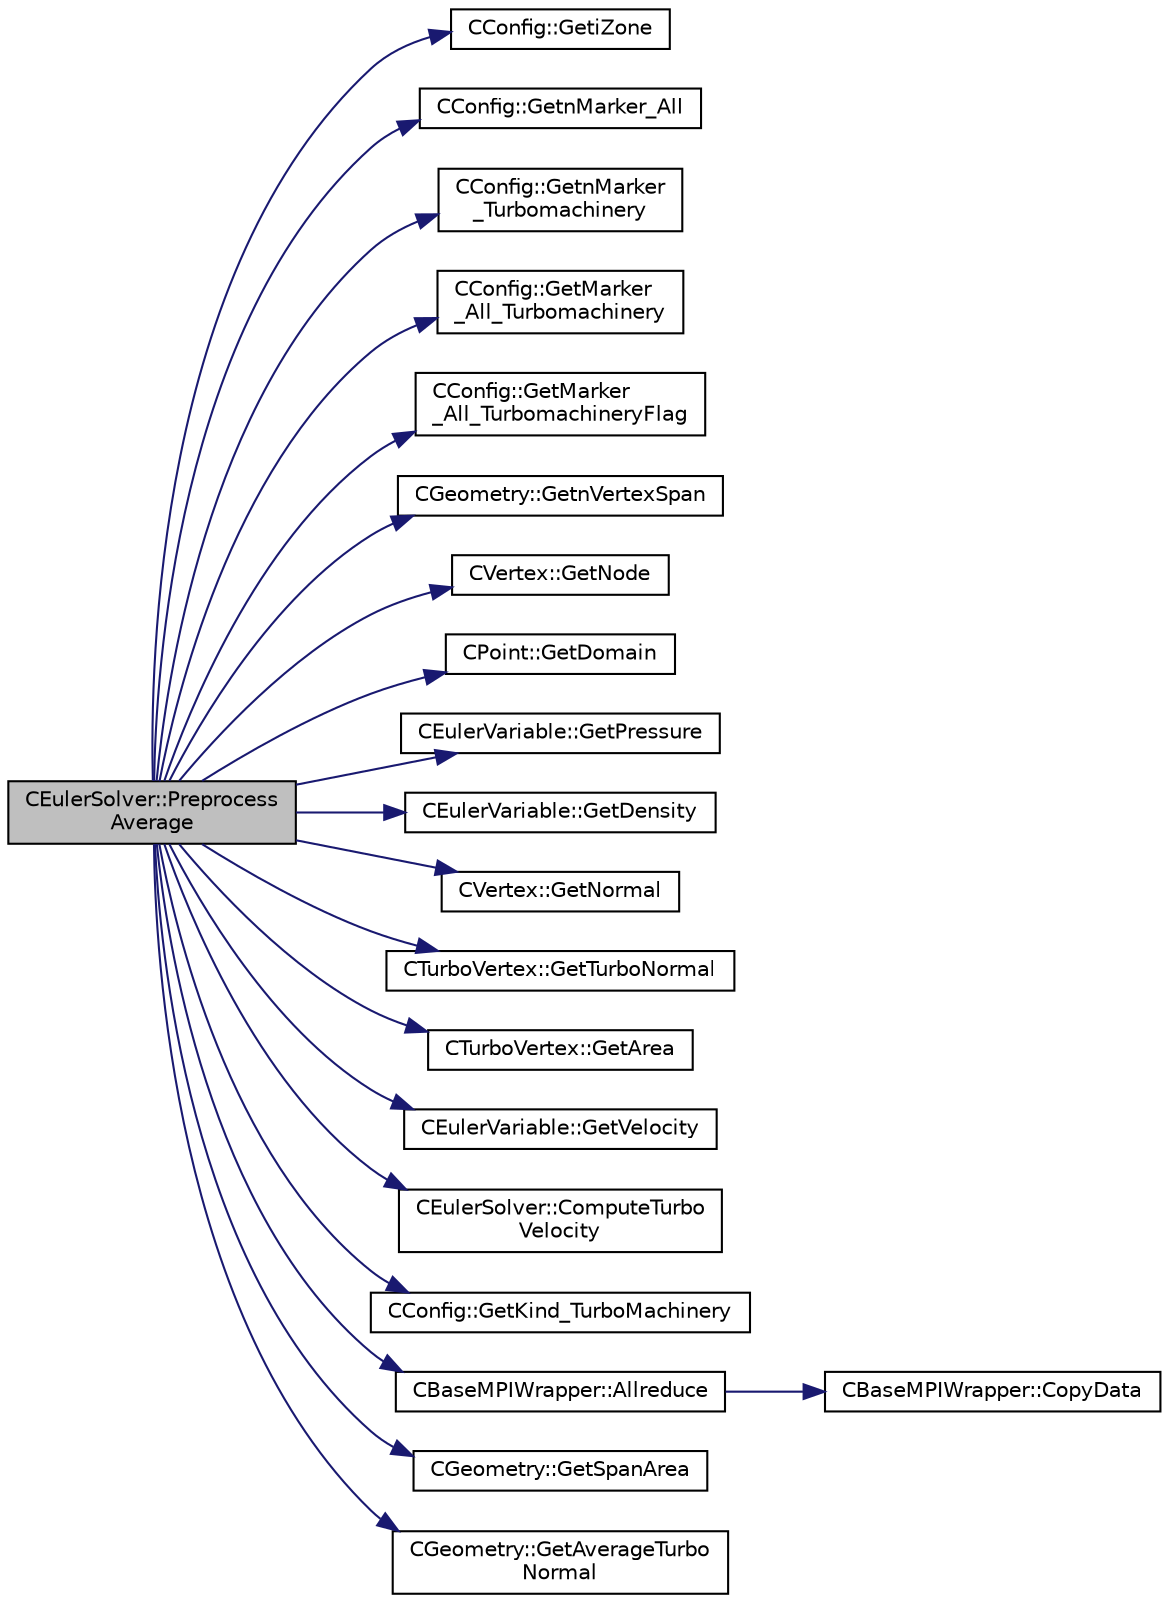 digraph "CEulerSolver::PreprocessAverage"
{
  edge [fontname="Helvetica",fontsize="10",labelfontname="Helvetica",labelfontsize="10"];
  node [fontname="Helvetica",fontsize="10",shape=record];
  rankdir="LR";
  Node2330 [label="CEulerSolver::Preprocess\lAverage",height=0.2,width=0.4,color="black", fillcolor="grey75", style="filled", fontcolor="black"];
  Node2330 -> Node2331 [color="midnightblue",fontsize="10",style="solid",fontname="Helvetica"];
  Node2331 [label="CConfig::GetiZone",height=0.2,width=0.4,color="black", fillcolor="white", style="filled",URL="$class_c_config.html#ac09e21f44792b38adb3f933a4426b25f",tooltip="Provides the number of varaibles. "];
  Node2330 -> Node2332 [color="midnightblue",fontsize="10",style="solid",fontname="Helvetica"];
  Node2332 [label="CConfig::GetnMarker_All",height=0.2,width=0.4,color="black", fillcolor="white", style="filled",URL="$class_c_config.html#a300c4884edfc0c2acf395036439004f4",tooltip="Get the total number of boundary markers including send/receive domains. "];
  Node2330 -> Node2333 [color="midnightblue",fontsize="10",style="solid",fontname="Helvetica"];
  Node2333 [label="CConfig::GetnMarker\l_Turbomachinery",height=0.2,width=0.4,color="black", fillcolor="white", style="filled",URL="$class_c_config.html#a8f0ce5b4f605f885ae5391f567e3ae20",tooltip="number Turbomachinery performance option specified from config file. "];
  Node2330 -> Node2334 [color="midnightblue",fontsize="10",style="solid",fontname="Helvetica"];
  Node2334 [label="CConfig::GetMarker\l_All_Turbomachinery",height=0.2,width=0.4,color="black", fillcolor="white", style="filled",URL="$class_c_config.html#a2989859c3fb041c6b83c1d3bf64f2f34",tooltip="Get the Turbomachinery information for a marker val_marker. "];
  Node2330 -> Node2335 [color="midnightblue",fontsize="10",style="solid",fontname="Helvetica"];
  Node2335 [label="CConfig::GetMarker\l_All_TurbomachineryFlag",height=0.2,width=0.4,color="black", fillcolor="white", style="filled",URL="$class_c_config.html#ab74c164cca94a37de37dd2322c53f98c",tooltip="Get the Turbomachinery flag information for a marker val_marker. "];
  Node2330 -> Node2336 [color="midnightblue",fontsize="10",style="solid",fontname="Helvetica"];
  Node2336 [label="CGeometry::GetnVertexSpan",height=0.2,width=0.4,color="black", fillcolor="white", style="filled",URL="$class_c_geometry.html#a345884be7d9f32478f8be0418a4dadcc",tooltip="Get number of vertices. "];
  Node2330 -> Node2337 [color="midnightblue",fontsize="10",style="solid",fontname="Helvetica"];
  Node2337 [label="CVertex::GetNode",height=0.2,width=0.4,color="black", fillcolor="white", style="filled",URL="$class_c_vertex.html#a95c513bf927464157ed96b6c79779a1f",tooltip="Get the node of the vertex. "];
  Node2330 -> Node2338 [color="midnightblue",fontsize="10",style="solid",fontname="Helvetica"];
  Node2338 [label="CPoint::GetDomain",height=0.2,width=0.4,color="black", fillcolor="white", style="filled",URL="$class_c_point.html#a1d7e22a60d4cfef356af1cba2bab3e55",tooltip="For parallel computation, its indicates if a point must be computed or not. "];
  Node2330 -> Node2339 [color="midnightblue",fontsize="10",style="solid",fontname="Helvetica"];
  Node2339 [label="CEulerVariable::GetPressure",height=0.2,width=0.4,color="black", fillcolor="white", style="filled",URL="$class_c_euler_variable.html#a5e1ee3cd1062365d7da17ee3ee49537e",tooltip="Get the flow pressure. "];
  Node2330 -> Node2340 [color="midnightblue",fontsize="10",style="solid",fontname="Helvetica"];
  Node2340 [label="CEulerVariable::GetDensity",height=0.2,width=0.4,color="black", fillcolor="white", style="filled",URL="$class_c_euler_variable.html#ab8ef32400854040ecb883825f907bed3",tooltip="Get the density of the flow. "];
  Node2330 -> Node2341 [color="midnightblue",fontsize="10",style="solid",fontname="Helvetica"];
  Node2341 [label="CVertex::GetNormal",height=0.2,width=0.4,color="black", fillcolor="white", style="filled",URL="$class_c_vertex.html#a0d289163c6f3384822fcb9ae86fc1c39",tooltip="Copy the the normal vector of a face. "];
  Node2330 -> Node2342 [color="midnightblue",fontsize="10",style="solid",fontname="Helvetica"];
  Node2342 [label="CTurboVertex::GetTurboNormal",height=0.2,width=0.4,color="black", fillcolor="white", style="filled",URL="$class_c_turbo_vertex.html#a60c1d51f481012d3f5a89626c95ab9e1",tooltip="Copy the the turbo normal vector of a face. "];
  Node2330 -> Node2343 [color="midnightblue",fontsize="10",style="solid",fontname="Helvetica"];
  Node2343 [label="CTurboVertex::GetArea",height=0.2,width=0.4,color="black", fillcolor="white", style="filled",URL="$class_c_turbo_vertex.html#ab1471b6d76e1c496cdb86c061bac8434",tooltip="get face Area associate to the vertex. "];
  Node2330 -> Node2344 [color="midnightblue",fontsize="10",style="solid",fontname="Helvetica"];
  Node2344 [label="CEulerVariable::GetVelocity",height=0.2,width=0.4,color="black", fillcolor="white", style="filled",URL="$class_c_euler_variable.html#afb2ba375855bc63c9bc96227efaece99",tooltip="Get the velocity of the flow. "];
  Node2330 -> Node2345 [color="midnightblue",fontsize="10",style="solid",fontname="Helvetica"];
  Node2345 [label="CEulerSolver::ComputeTurbo\lVelocity",height=0.2,width=0.4,color="black", fillcolor="white", style="filled",URL="$class_c_euler_solver.html#a9fe7d076e6a0ffd1350af23a9d50ab7b",tooltip="it take a velocity in the cartesian reference of framework and transform into the turbomachinery fram..."];
  Node2330 -> Node2346 [color="midnightblue",fontsize="10",style="solid",fontname="Helvetica"];
  Node2346 [label="CConfig::GetKind_TurboMachinery",height=0.2,width=0.4,color="black", fillcolor="white", style="filled",URL="$class_c_config.html#afa3df6ff19988c7d4cc7bb350928e12b",tooltip="Get the kind of turbomachinery architecture. "];
  Node2330 -> Node2347 [color="midnightblue",fontsize="10",style="solid",fontname="Helvetica"];
  Node2347 [label="CBaseMPIWrapper::Allreduce",height=0.2,width=0.4,color="black", fillcolor="white", style="filled",URL="$class_c_base_m_p_i_wrapper.html#a637b6fd917a8ca91ce748ba88e0d66b6"];
  Node2347 -> Node2348 [color="midnightblue",fontsize="10",style="solid",fontname="Helvetica"];
  Node2348 [label="CBaseMPIWrapper::CopyData",height=0.2,width=0.4,color="black", fillcolor="white", style="filled",URL="$class_c_base_m_p_i_wrapper.html#a4725cc1dd65b161b483e812a538a5e36"];
  Node2330 -> Node2349 [color="midnightblue",fontsize="10",style="solid",fontname="Helvetica"];
  Node2349 [label="CGeometry::GetSpanArea",height=0.2,width=0.4,color="black", fillcolor="white", style="filled",URL="$class_c_geometry.html#af62481d3d1ca34b21bd9306e86964ef0",tooltip="A virtual member. "];
  Node2330 -> Node2350 [color="midnightblue",fontsize="10",style="solid",fontname="Helvetica"];
  Node2350 [label="CGeometry::GetAverageTurbo\lNormal",height=0.2,width=0.4,color="black", fillcolor="white", style="filled",URL="$class_c_geometry.html#ad5fdcd5cc1e672dc61fba282534ba655",tooltip="A virtual member. "];
}
